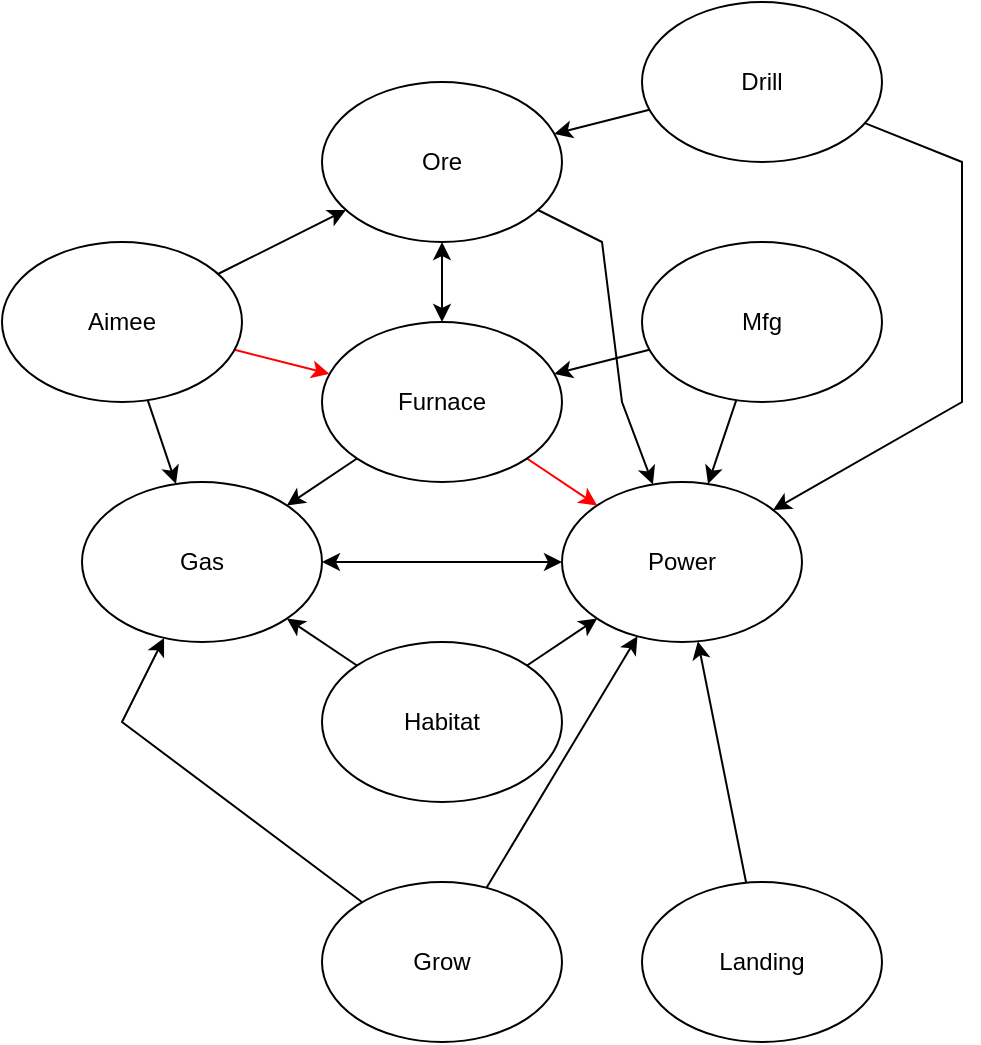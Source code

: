 <mxfile version="14.9.6" type="device"><diagram id="hdCyTZVBoJR3ef07visV" name="Page-1"><mxGraphModel dx="1551" dy="1151" grid="1" gridSize="10" guides="1" tooltips="1" connect="1" arrows="1" fold="1" page="1" pageScale="1" pageWidth="1654" pageHeight="1169" math="0" shadow="0"><root><mxCell id="0"/><mxCell id="1" parent="0"/><mxCell id="KbqrVy5lq0epumM7KDCr-3" value="" style="edgeStyle=none;rounded=0;orthogonalLoop=1;jettySize=auto;html=1;" edge="1" parent="1" source="KbqrVy5lq0epumM7KDCr-1" target="KbqrVy5lq0epumM7KDCr-2"><mxGeometry relative="1" as="geometry"><Array as="points"/></mxGeometry></mxCell><mxCell id="KbqrVy5lq0epumM7KDCr-11" style="edgeStyle=none;rounded=0;orthogonalLoop=1;jettySize=auto;html=1;" edge="1" parent="1" source="KbqrVy5lq0epumM7KDCr-1" target="KbqrVy5lq0epumM7KDCr-6"><mxGeometry relative="1" as="geometry"><Array as="points"/></mxGeometry></mxCell><mxCell id="KbqrVy5lq0epumM7KDCr-1" value="Habitat" style="ellipse;whiteSpace=wrap;html=1;" vertex="1" parent="1"><mxGeometry x="240" y="360" width="120" height="80" as="geometry"/></mxCell><mxCell id="KbqrVy5lq0epumM7KDCr-2" value="Power" style="ellipse;whiteSpace=wrap;html=1;" vertex="1" parent="1"><mxGeometry x="360" y="280" width="120" height="80" as="geometry"/></mxCell><mxCell id="KbqrVy5lq0epumM7KDCr-9" style="edgeStyle=none;rounded=0;orthogonalLoop=1;jettySize=auto;html=1;" edge="1" parent="1" source="KbqrVy5lq0epumM7KDCr-4" target="KbqrVy5lq0epumM7KDCr-2"><mxGeometry relative="1" as="geometry"><Array as="points"/></mxGeometry></mxCell><mxCell id="KbqrVy5lq0epumM7KDCr-10" style="edgeStyle=none;rounded=0;orthogonalLoop=1;jettySize=auto;html=1;" edge="1" parent="1" source="KbqrVy5lq0epumM7KDCr-4" target="KbqrVy5lq0epumM7KDCr-6"><mxGeometry relative="1" as="geometry"><Array as="points"><mxPoint x="140" y="400"/></Array></mxGeometry></mxCell><mxCell id="KbqrVy5lq0epumM7KDCr-4" value="Grow" style="ellipse;whiteSpace=wrap;html=1;" vertex="1" parent="1"><mxGeometry x="240" y="480" width="120" height="80" as="geometry"/></mxCell><mxCell id="KbqrVy5lq0epumM7KDCr-7" style="edgeStyle=none;rounded=0;orthogonalLoop=1;jettySize=auto;html=1;" edge="1" parent="1" source="KbqrVy5lq0epumM7KDCr-5" target="KbqrVy5lq0epumM7KDCr-6"><mxGeometry relative="1" as="geometry"/></mxCell><mxCell id="KbqrVy5lq0epumM7KDCr-8" style="edgeStyle=none;rounded=0;orthogonalLoop=1;jettySize=auto;html=1;strokeColor=#FF0000;fillColor=#fff2cc;" edge="1" parent="1" source="KbqrVy5lq0epumM7KDCr-5" target="KbqrVy5lq0epumM7KDCr-2"><mxGeometry relative="1" as="geometry"/></mxCell><mxCell id="KbqrVy5lq0epumM7KDCr-27" style="edgeStyle=none;rounded=0;orthogonalLoop=1;jettySize=auto;html=1;startArrow=classic;startFill=1;" edge="1" parent="1" source="KbqrVy5lq0epumM7KDCr-5" target="KbqrVy5lq0epumM7KDCr-12"><mxGeometry relative="1" as="geometry"/></mxCell><mxCell id="KbqrVy5lq0epumM7KDCr-5" value="Furnace" style="ellipse;whiteSpace=wrap;html=1;" vertex="1" parent="1"><mxGeometry x="240" y="200" width="120" height="80" as="geometry"/></mxCell><mxCell id="KbqrVy5lq0epumM7KDCr-26" style="edgeStyle=none;rounded=0;orthogonalLoop=1;jettySize=auto;html=1;startArrow=classic;startFill=1;" edge="1" parent="1" source="KbqrVy5lq0epumM7KDCr-6" target="KbqrVy5lq0epumM7KDCr-2"><mxGeometry relative="1" as="geometry"><mxPoint x="99" y="490" as="sourcePoint"/><Array as="points"/></mxGeometry></mxCell><mxCell id="KbqrVy5lq0epumM7KDCr-6" value="Gas" style="ellipse;whiteSpace=wrap;html=1;" vertex="1" parent="1"><mxGeometry x="120" y="280" width="120" height="80" as="geometry"/></mxCell><mxCell id="KbqrVy5lq0epumM7KDCr-17" style="edgeStyle=none;rounded=0;orthogonalLoop=1;jettySize=auto;html=1;" edge="1" parent="1" source="KbqrVy5lq0epumM7KDCr-12" target="KbqrVy5lq0epumM7KDCr-2"><mxGeometry relative="1" as="geometry"><Array as="points"><mxPoint x="380" y="160"/><mxPoint x="390" y="240"/></Array></mxGeometry></mxCell><mxCell id="KbqrVy5lq0epumM7KDCr-12" value="Ore" style="ellipse;whiteSpace=wrap;html=1;" vertex="1" parent="1"><mxGeometry x="240" y="80" width="120" height="80" as="geometry"/></mxCell><mxCell id="KbqrVy5lq0epumM7KDCr-18" style="edgeStyle=none;rounded=0;orthogonalLoop=1;jettySize=auto;html=1;" edge="1" parent="1" source="KbqrVy5lq0epumM7KDCr-13" target="KbqrVy5lq0epumM7KDCr-12"><mxGeometry relative="1" as="geometry"/></mxCell><mxCell id="KbqrVy5lq0epumM7KDCr-19" style="edgeStyle=none;rounded=0;orthogonalLoop=1;jettySize=auto;html=1;fillColor=#fff2cc;strokeColor=#FF0000;" edge="1" parent="1" source="KbqrVy5lq0epumM7KDCr-13" target="KbqrVy5lq0epumM7KDCr-5"><mxGeometry relative="1" as="geometry"><Array as="points"/></mxGeometry></mxCell><mxCell id="KbqrVy5lq0epumM7KDCr-20" style="edgeStyle=none;rounded=0;orthogonalLoop=1;jettySize=auto;html=1;" edge="1" parent="1" source="KbqrVy5lq0epumM7KDCr-13" target="KbqrVy5lq0epumM7KDCr-6"><mxGeometry relative="1" as="geometry"/></mxCell><mxCell id="KbqrVy5lq0epumM7KDCr-13" value="Aimee" style="ellipse;whiteSpace=wrap;html=1;" vertex="1" parent="1"><mxGeometry x="80" y="160" width="120" height="80" as="geometry"/></mxCell><mxCell id="KbqrVy5lq0epumM7KDCr-15" style="edgeStyle=none;rounded=0;orthogonalLoop=1;jettySize=auto;html=1;" edge="1" parent="1" source="KbqrVy5lq0epumM7KDCr-14" target="KbqrVy5lq0epumM7KDCr-12"><mxGeometry relative="1" as="geometry"/></mxCell><mxCell id="KbqrVy5lq0epumM7KDCr-16" style="edgeStyle=none;rounded=0;orthogonalLoop=1;jettySize=auto;html=1;" edge="1" parent="1" source="KbqrVy5lq0epumM7KDCr-14" target="KbqrVy5lq0epumM7KDCr-2"><mxGeometry relative="1" as="geometry"><Array as="points"><mxPoint x="560" y="120"/><mxPoint x="560" y="240"/></Array></mxGeometry></mxCell><mxCell id="KbqrVy5lq0epumM7KDCr-14" value="Drill" style="ellipse;whiteSpace=wrap;html=1;" vertex="1" parent="1"><mxGeometry x="400" y="40" width="120" height="80" as="geometry"/></mxCell><mxCell id="KbqrVy5lq0epumM7KDCr-22" style="edgeStyle=none;rounded=0;orthogonalLoop=1;jettySize=auto;html=1;" edge="1" parent="1" source="KbqrVy5lq0epumM7KDCr-21" target="KbqrVy5lq0epumM7KDCr-2"><mxGeometry relative="1" as="geometry"><mxPoint x="363.576" y="586.398" as="targetPoint"/></mxGeometry></mxCell><mxCell id="KbqrVy5lq0epumM7KDCr-23" style="edgeStyle=none;rounded=0;orthogonalLoop=1;jettySize=auto;html=1;" edge="1" parent="1" source="KbqrVy5lq0epumM7KDCr-21" target="KbqrVy5lq0epumM7KDCr-5"><mxGeometry relative="1" as="geometry"><mxPoint x="260.0" y="480" as="targetPoint"/></mxGeometry></mxCell><mxCell id="KbqrVy5lq0epumM7KDCr-21" value="Mfg" style="ellipse;whiteSpace=wrap;html=1;" vertex="1" parent="1"><mxGeometry x="400" y="160" width="120" height="80" as="geometry"/></mxCell><mxCell id="KbqrVy5lq0epumM7KDCr-25" style="edgeStyle=none;rounded=0;orthogonalLoop=1;jettySize=auto;html=1;" edge="1" parent="1" source="KbqrVy5lq0epumM7KDCr-24" target="KbqrVy5lq0epumM7KDCr-2"><mxGeometry relative="1" as="geometry"/></mxCell><mxCell id="KbqrVy5lq0epumM7KDCr-24" value="Landing" style="ellipse;whiteSpace=wrap;html=1;" vertex="1" parent="1"><mxGeometry x="400" y="480" width="120" height="80" as="geometry"/></mxCell></root></mxGraphModel></diagram></mxfile>